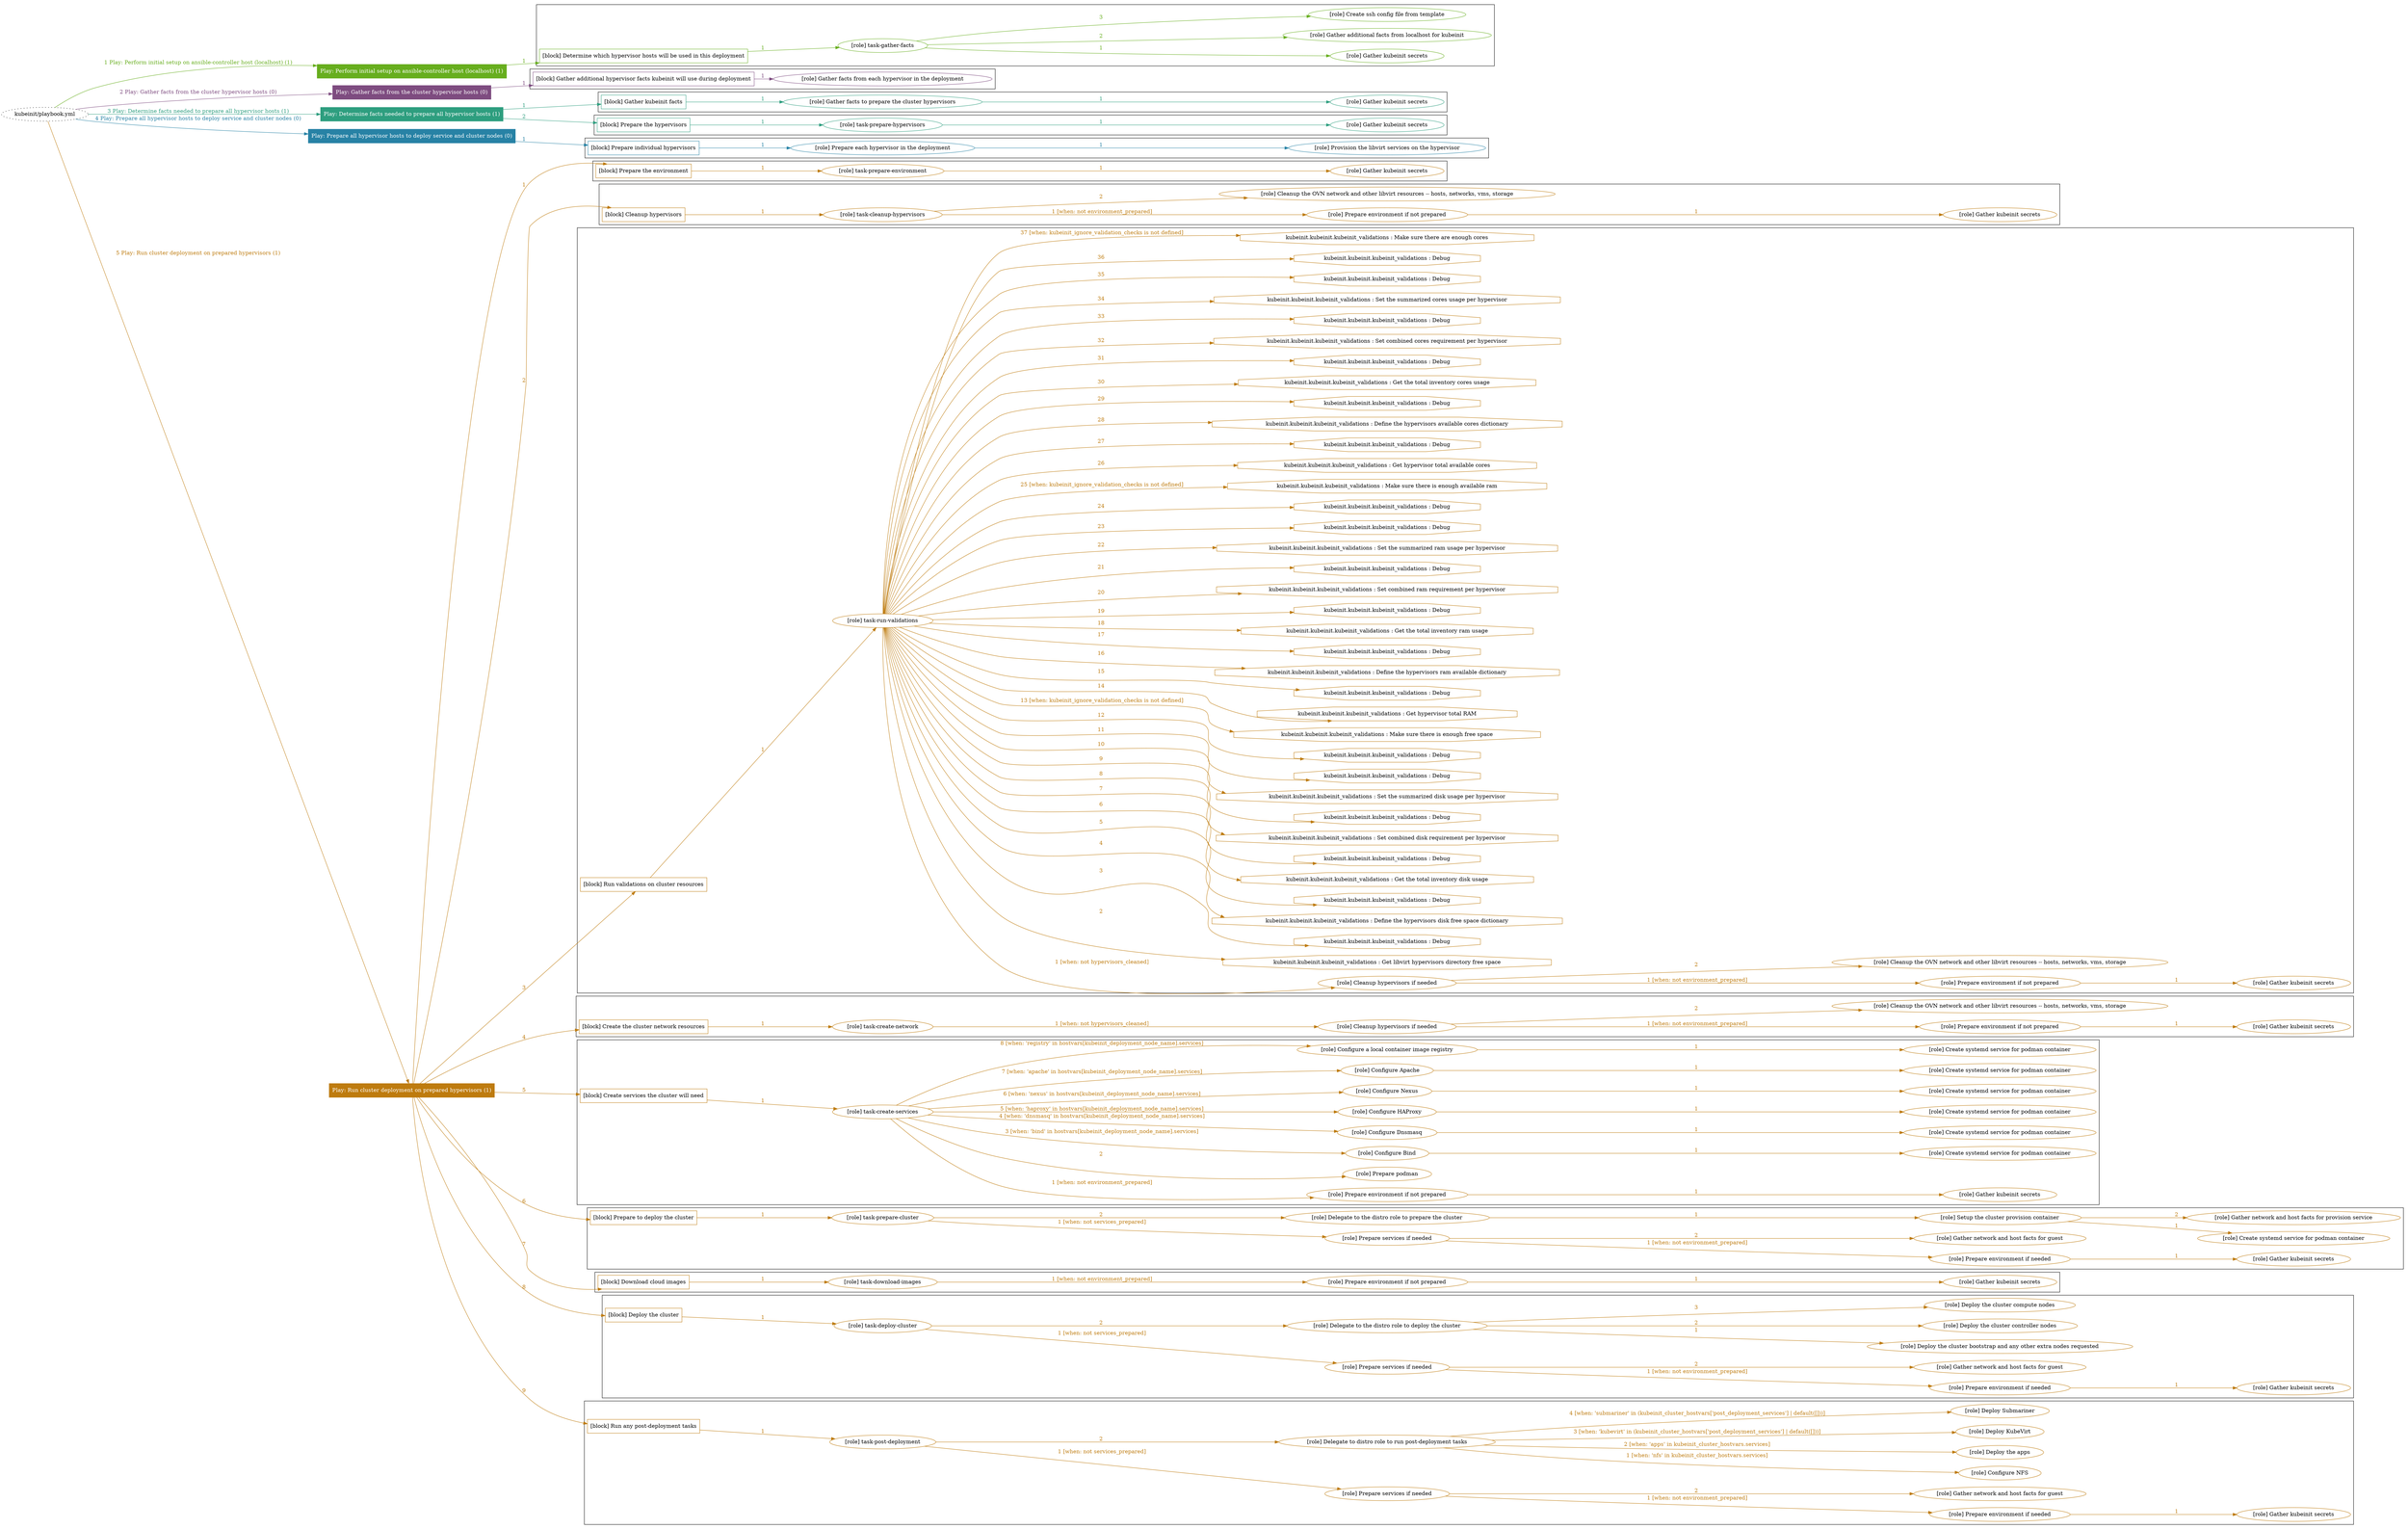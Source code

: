 digraph {
	graph [concentrate=true ordering=in rankdir=LR ratio=fill]
	edge [esep=5 sep=10]
	"kubeinit/playbook.yml" [URL="/home/runner/work/kubeinit/kubeinit/kubeinit/playbook.yml" id=playbook_69c62a04 style=dotted]
	"kubeinit/playbook.yml" -> play_cd486e4d [label="1 Play: Perform initial setup on ansible-controller host (localhost) (1)" color="#67ae1e" fontcolor="#67ae1e" id=edge_play_cd486e4d labeltooltip="1 Play: Perform initial setup on ansible-controller host (localhost) (1)" tooltip="1 Play: Perform initial setup on ansible-controller host (localhost) (1)"]
	subgraph "Play: Perform initial setup on ansible-controller host (localhost) (1)" {
		play_cd486e4d [label="Play: Perform initial setup on ansible-controller host (localhost) (1)" URL="/home/runner/work/kubeinit/kubeinit/kubeinit/playbook.yml" color="#67ae1e" fontcolor="#ffffff" id=play_cd486e4d shape=box style=filled tooltip=localhost]
		play_cd486e4d -> block_1164cadd [label=1 color="#67ae1e" fontcolor="#67ae1e" id=edge_block_1164cadd labeltooltip=1 tooltip=1]
		subgraph cluster_block_1164cadd {
			block_1164cadd [label="[block] Determine which hypervisor hosts will be used in this deployment" URL="/home/runner/work/kubeinit/kubeinit/kubeinit/playbook.yml" color="#67ae1e" id=block_1164cadd labeltooltip="Determine which hypervisor hosts will be used in this deployment" shape=box tooltip="Determine which hypervisor hosts will be used in this deployment"]
			block_1164cadd -> role_e620de19 [label="1 " color="#67ae1e" fontcolor="#67ae1e" id=edge_role_e620de19 labeltooltip="1 " tooltip="1 "]
			subgraph "task-gather-facts" {
				role_e620de19 [label="[role] task-gather-facts" URL="/home/runner/work/kubeinit/kubeinit/kubeinit/playbook.yml" color="#67ae1e" id=role_e620de19 tooltip="task-gather-facts"]
				role_e620de19 -> role_eaa9b9ac [label="1 " color="#67ae1e" fontcolor="#67ae1e" id=edge_role_eaa9b9ac labeltooltip="1 " tooltip="1 "]
				subgraph "Gather kubeinit secrets" {
					role_eaa9b9ac [label="[role] Gather kubeinit secrets" URL="/home/runner/.ansible/collections/ansible_collections/kubeinit/kubeinit/roles/kubeinit_prepare/tasks/build_hypervisors_group.yml" color="#67ae1e" id=role_eaa9b9ac tooltip="Gather kubeinit secrets"]
				}
				role_e620de19 -> role_f0c398f9 [label="2 " color="#67ae1e" fontcolor="#67ae1e" id=edge_role_f0c398f9 labeltooltip="2 " tooltip="2 "]
				subgraph "Gather additional facts from localhost for kubeinit" {
					role_f0c398f9 [label="[role] Gather additional facts from localhost for kubeinit" URL="/home/runner/.ansible/collections/ansible_collections/kubeinit/kubeinit/roles/kubeinit_prepare/tasks/build_hypervisors_group.yml" color="#67ae1e" id=role_f0c398f9 tooltip="Gather additional facts from localhost for kubeinit"]
				}
				role_e620de19 -> role_5706cf76 [label="3 " color="#67ae1e" fontcolor="#67ae1e" id=edge_role_5706cf76 labeltooltip="3 " tooltip="3 "]
				subgraph "Create ssh config file from template" {
					role_5706cf76 [label="[role] Create ssh config file from template" URL="/home/runner/.ansible/collections/ansible_collections/kubeinit/kubeinit/roles/kubeinit_prepare/tasks/build_hypervisors_group.yml" color="#67ae1e" id=role_5706cf76 tooltip="Create ssh config file from template"]
				}
			}
		}
	}
	"kubeinit/playbook.yml" -> play_55cdea12 [label="2 Play: Gather facts from the cluster hypervisor hosts (0)" color="#7e4c80" fontcolor="#7e4c80" id=edge_play_55cdea12 labeltooltip="2 Play: Gather facts from the cluster hypervisor hosts (0)" tooltip="2 Play: Gather facts from the cluster hypervisor hosts (0)"]
	subgraph "Play: Gather facts from the cluster hypervisor hosts (0)" {
		play_55cdea12 [label="Play: Gather facts from the cluster hypervisor hosts (0)" URL="/home/runner/work/kubeinit/kubeinit/kubeinit/playbook.yml" color="#7e4c80" fontcolor="#ffffff" id=play_55cdea12 shape=box style=filled tooltip="Play: Gather facts from the cluster hypervisor hosts (0)"]
		play_55cdea12 -> block_cbfc4578 [label=1 color="#7e4c80" fontcolor="#7e4c80" id=edge_block_cbfc4578 labeltooltip=1 tooltip=1]
		subgraph cluster_block_cbfc4578 {
			block_cbfc4578 [label="[block] Gather additional hypervisor facts kubeinit will use during deployment" URL="/home/runner/work/kubeinit/kubeinit/kubeinit/playbook.yml" color="#7e4c80" id=block_cbfc4578 labeltooltip="Gather additional hypervisor facts kubeinit will use during deployment" shape=box tooltip="Gather additional hypervisor facts kubeinit will use during deployment"]
			block_cbfc4578 -> role_1a484ef0 [label="1 " color="#7e4c80" fontcolor="#7e4c80" id=edge_role_1a484ef0 labeltooltip="1 " tooltip="1 "]
			subgraph "Gather facts from each hypervisor in the deployment" {
				role_1a484ef0 [label="[role] Gather facts from each hypervisor in the deployment" URL="/home/runner/work/kubeinit/kubeinit/kubeinit/playbook.yml" color="#7e4c80" id=role_1a484ef0 tooltip="Gather facts from each hypervisor in the deployment"]
			}
		}
	}
	"kubeinit/playbook.yml" -> play_7c2316b7 [label="3 Play: Determine facts needed to prepare all hypervisor hosts (1)" color="#2e9e7f" fontcolor="#2e9e7f" id=edge_play_7c2316b7 labeltooltip="3 Play: Determine facts needed to prepare all hypervisor hosts (1)" tooltip="3 Play: Determine facts needed to prepare all hypervisor hosts (1)"]
	subgraph "Play: Determine facts needed to prepare all hypervisor hosts (1)" {
		play_7c2316b7 [label="Play: Determine facts needed to prepare all hypervisor hosts (1)" URL="/home/runner/work/kubeinit/kubeinit/kubeinit/playbook.yml" color="#2e9e7f" fontcolor="#ffffff" id=play_7c2316b7 shape=box style=filled tooltip=localhost]
		play_7c2316b7 -> block_0ed2b6db [label=1 color="#2e9e7f" fontcolor="#2e9e7f" id=edge_block_0ed2b6db labeltooltip=1 tooltip=1]
		subgraph cluster_block_0ed2b6db {
			block_0ed2b6db [label="[block] Gather kubeinit facts" URL="/home/runner/work/kubeinit/kubeinit/kubeinit/playbook.yml" color="#2e9e7f" id=block_0ed2b6db labeltooltip="Gather kubeinit facts" shape=box tooltip="Gather kubeinit facts"]
			block_0ed2b6db -> role_654e651c [label="1 " color="#2e9e7f" fontcolor="#2e9e7f" id=edge_role_654e651c labeltooltip="1 " tooltip="1 "]
			subgraph "Gather facts to prepare the cluster hypervisors" {
				role_654e651c [label="[role] Gather facts to prepare the cluster hypervisors" URL="/home/runner/work/kubeinit/kubeinit/kubeinit/playbook.yml" color="#2e9e7f" id=role_654e651c tooltip="Gather facts to prepare the cluster hypervisors"]
				role_654e651c -> role_c04ff72c [label="1 " color="#2e9e7f" fontcolor="#2e9e7f" id=edge_role_c04ff72c labeltooltip="1 " tooltip="1 "]
				subgraph "Gather kubeinit secrets" {
					role_c04ff72c [label="[role] Gather kubeinit secrets" URL="/home/runner/.ansible/collections/ansible_collections/kubeinit/kubeinit/roles/kubeinit_prepare/tasks/gather_kubeinit_facts.yml" color="#2e9e7f" id=role_c04ff72c tooltip="Gather kubeinit secrets"]
				}
			}
		}
		play_7c2316b7 -> block_ae0a1a24 [label=2 color="#2e9e7f" fontcolor="#2e9e7f" id=edge_block_ae0a1a24 labeltooltip=2 tooltip=2]
		subgraph cluster_block_ae0a1a24 {
			block_ae0a1a24 [label="[block] Prepare the hypervisors" URL="/home/runner/work/kubeinit/kubeinit/kubeinit/playbook.yml" color="#2e9e7f" id=block_ae0a1a24 labeltooltip="Prepare the hypervisors" shape=box tooltip="Prepare the hypervisors"]
			block_ae0a1a24 -> role_a54a144c [label="1 " color="#2e9e7f" fontcolor="#2e9e7f" id=edge_role_a54a144c labeltooltip="1 " tooltip="1 "]
			subgraph "task-prepare-hypervisors" {
				role_a54a144c [label="[role] task-prepare-hypervisors" URL="/home/runner/work/kubeinit/kubeinit/kubeinit/playbook.yml" color="#2e9e7f" id=role_a54a144c tooltip="task-prepare-hypervisors"]
				role_a54a144c -> role_c7e1e626 [label="1 " color="#2e9e7f" fontcolor="#2e9e7f" id=edge_role_c7e1e626 labeltooltip="1 " tooltip="1 "]
				subgraph "Gather kubeinit secrets" {
					role_c7e1e626 [label="[role] Gather kubeinit secrets" URL="/home/runner/.ansible/collections/ansible_collections/kubeinit/kubeinit/roles/kubeinit_prepare/tasks/gather_kubeinit_facts.yml" color="#2e9e7f" id=role_c7e1e626 tooltip="Gather kubeinit secrets"]
				}
			}
		}
	}
	"kubeinit/playbook.yml" -> play_889fcc33 [label="4 Play: Prepare all hypervisor hosts to deploy service and cluster nodes (0)" color="#2782a5" fontcolor="#2782a5" id=edge_play_889fcc33 labeltooltip="4 Play: Prepare all hypervisor hosts to deploy service and cluster nodes (0)" tooltip="4 Play: Prepare all hypervisor hosts to deploy service and cluster nodes (0)"]
	subgraph "Play: Prepare all hypervisor hosts to deploy service and cluster nodes (0)" {
		play_889fcc33 [label="Play: Prepare all hypervisor hosts to deploy service and cluster nodes (0)" URL="/home/runner/work/kubeinit/kubeinit/kubeinit/playbook.yml" color="#2782a5" fontcolor="#ffffff" id=play_889fcc33 shape=box style=filled tooltip="Play: Prepare all hypervisor hosts to deploy service and cluster nodes (0)"]
		play_889fcc33 -> block_a5c30631 [label=1 color="#2782a5" fontcolor="#2782a5" id=edge_block_a5c30631 labeltooltip=1 tooltip=1]
		subgraph cluster_block_a5c30631 {
			block_a5c30631 [label="[block] Prepare individual hypervisors" URL="/home/runner/work/kubeinit/kubeinit/kubeinit/playbook.yml" color="#2782a5" id=block_a5c30631 labeltooltip="Prepare individual hypervisors" shape=box tooltip="Prepare individual hypervisors"]
			block_a5c30631 -> role_faff5ca1 [label="1 " color="#2782a5" fontcolor="#2782a5" id=edge_role_faff5ca1 labeltooltip="1 " tooltip="1 "]
			subgraph "Prepare each hypervisor in the deployment" {
				role_faff5ca1 [label="[role] Prepare each hypervisor in the deployment" URL="/home/runner/work/kubeinit/kubeinit/kubeinit/playbook.yml" color="#2782a5" id=role_faff5ca1 tooltip="Prepare each hypervisor in the deployment"]
				role_faff5ca1 -> role_936f1a81 [label="1 " color="#2782a5" fontcolor="#2782a5" id=edge_role_936f1a81 labeltooltip="1 " tooltip="1 "]
				subgraph "Provision the libvirt services on the hypervisor" {
					role_936f1a81 [label="[role] Provision the libvirt services on the hypervisor" URL="/home/runner/.ansible/collections/ansible_collections/kubeinit/kubeinit/roles/kubeinit_prepare/tasks/prepare_hypervisor.yml" color="#2782a5" id=role_936f1a81 tooltip="Provision the libvirt services on the hypervisor"]
				}
			}
		}
	}
	"kubeinit/playbook.yml" -> play_b1f0519f [label="5 Play: Run cluster deployment on prepared hypervisors (1)" color="#be7b0e" fontcolor="#be7b0e" id=edge_play_b1f0519f labeltooltip="5 Play: Run cluster deployment on prepared hypervisors (1)" tooltip="5 Play: Run cluster deployment on prepared hypervisors (1)"]
	subgraph "Play: Run cluster deployment on prepared hypervisors (1)" {
		play_b1f0519f [label="Play: Run cluster deployment on prepared hypervisors (1)" URL="/home/runner/work/kubeinit/kubeinit/kubeinit/playbook.yml" color="#be7b0e" fontcolor="#ffffff" id=play_b1f0519f shape=box style=filled tooltip=localhost]
		play_b1f0519f -> block_19f929e6 [label=1 color="#be7b0e" fontcolor="#be7b0e" id=edge_block_19f929e6 labeltooltip=1 tooltip=1]
		subgraph cluster_block_19f929e6 {
			block_19f929e6 [label="[block] Prepare the environment" URL="/home/runner/work/kubeinit/kubeinit/kubeinit/playbook.yml" color="#be7b0e" id=block_19f929e6 labeltooltip="Prepare the environment" shape=box tooltip="Prepare the environment"]
			block_19f929e6 -> role_ac99db67 [label="1 " color="#be7b0e" fontcolor="#be7b0e" id=edge_role_ac99db67 labeltooltip="1 " tooltip="1 "]
			subgraph "task-prepare-environment" {
				role_ac99db67 [label="[role] task-prepare-environment" URL="/home/runner/work/kubeinit/kubeinit/kubeinit/playbook.yml" color="#be7b0e" id=role_ac99db67 tooltip="task-prepare-environment"]
				role_ac99db67 -> role_efe38c98 [label="1 " color="#be7b0e" fontcolor="#be7b0e" id=edge_role_efe38c98 labeltooltip="1 " tooltip="1 "]
				subgraph "Gather kubeinit secrets" {
					role_efe38c98 [label="[role] Gather kubeinit secrets" URL="/home/runner/.ansible/collections/ansible_collections/kubeinit/kubeinit/roles/kubeinit_prepare/tasks/gather_kubeinit_facts.yml" color="#be7b0e" id=role_efe38c98 tooltip="Gather kubeinit secrets"]
				}
			}
		}
		play_b1f0519f -> block_da01c262 [label=2 color="#be7b0e" fontcolor="#be7b0e" id=edge_block_da01c262 labeltooltip=2 tooltip=2]
		subgraph cluster_block_da01c262 {
			block_da01c262 [label="[block] Cleanup hypervisors" URL="/home/runner/work/kubeinit/kubeinit/kubeinit/playbook.yml" color="#be7b0e" id=block_da01c262 labeltooltip="Cleanup hypervisors" shape=box tooltip="Cleanup hypervisors"]
			block_da01c262 -> role_ae0772c9 [label="1 " color="#be7b0e" fontcolor="#be7b0e" id=edge_role_ae0772c9 labeltooltip="1 " tooltip="1 "]
			subgraph "task-cleanup-hypervisors" {
				role_ae0772c9 [label="[role] task-cleanup-hypervisors" URL="/home/runner/work/kubeinit/kubeinit/kubeinit/playbook.yml" color="#be7b0e" id=role_ae0772c9 tooltip="task-cleanup-hypervisors"]
				role_ae0772c9 -> role_c90a6ef0 [label="1 [when: not environment_prepared]" color="#be7b0e" fontcolor="#be7b0e" id=edge_role_c90a6ef0 labeltooltip="1 [when: not environment_prepared]" tooltip="1 [when: not environment_prepared]"]
				subgraph "Prepare environment if not prepared" {
					role_c90a6ef0 [label="[role] Prepare environment if not prepared" URL="/home/runner/.ansible/collections/ansible_collections/kubeinit/kubeinit/roles/kubeinit_prepare/tasks/cleanup_hypervisors.yml" color="#be7b0e" id=role_c90a6ef0 tooltip="Prepare environment if not prepared"]
					role_c90a6ef0 -> role_c82af118 [label="1 " color="#be7b0e" fontcolor="#be7b0e" id=edge_role_c82af118 labeltooltip="1 " tooltip="1 "]
					subgraph "Gather kubeinit secrets" {
						role_c82af118 [label="[role] Gather kubeinit secrets" URL="/home/runner/.ansible/collections/ansible_collections/kubeinit/kubeinit/roles/kubeinit_prepare/tasks/gather_kubeinit_facts.yml" color="#be7b0e" id=role_c82af118 tooltip="Gather kubeinit secrets"]
					}
				}
				role_ae0772c9 -> role_5d82dd26 [label="2 " color="#be7b0e" fontcolor="#be7b0e" id=edge_role_5d82dd26 labeltooltip="2 " tooltip="2 "]
				subgraph "Cleanup the OVN network and other libvirt resources -- hosts, networks, vms, storage" {
					role_5d82dd26 [label="[role] Cleanup the OVN network and other libvirt resources -- hosts, networks, vms, storage" URL="/home/runner/.ansible/collections/ansible_collections/kubeinit/kubeinit/roles/kubeinit_prepare/tasks/cleanup_hypervisors.yml" color="#be7b0e" id=role_5d82dd26 tooltip="Cleanup the OVN network and other libvirt resources -- hosts, networks, vms, storage"]
				}
			}
		}
		play_b1f0519f -> block_d7feb4d6 [label=3 color="#be7b0e" fontcolor="#be7b0e" id=edge_block_d7feb4d6 labeltooltip=3 tooltip=3]
		subgraph cluster_block_d7feb4d6 {
			block_d7feb4d6 [label="[block] Run validations on cluster resources" URL="/home/runner/work/kubeinit/kubeinit/kubeinit/playbook.yml" color="#be7b0e" id=block_d7feb4d6 labeltooltip="Run validations on cluster resources" shape=box tooltip="Run validations on cluster resources"]
			block_d7feb4d6 -> role_47a30ef4 [label="1 " color="#be7b0e" fontcolor="#be7b0e" id=edge_role_47a30ef4 labeltooltip="1 " tooltip="1 "]
			subgraph "task-run-validations" {
				role_47a30ef4 [label="[role] task-run-validations" URL="/home/runner/work/kubeinit/kubeinit/kubeinit/playbook.yml" color="#be7b0e" id=role_47a30ef4 tooltip="task-run-validations"]
				role_47a30ef4 -> role_c90d6003 [label="1 [when: not hypervisors_cleaned]" color="#be7b0e" fontcolor="#be7b0e" id=edge_role_c90d6003 labeltooltip="1 [when: not hypervisors_cleaned]" tooltip="1 [when: not hypervisors_cleaned]"]
				subgraph "Cleanup hypervisors if needed" {
					role_c90d6003 [label="[role] Cleanup hypervisors if needed" URL="/home/runner/.ansible/collections/ansible_collections/kubeinit/kubeinit/roles/kubeinit_validations/tasks/main.yml" color="#be7b0e" id=role_c90d6003 tooltip="Cleanup hypervisors if needed"]
					role_c90d6003 -> role_87e7b0aa [label="1 [when: not environment_prepared]" color="#be7b0e" fontcolor="#be7b0e" id=edge_role_87e7b0aa labeltooltip="1 [when: not environment_prepared]" tooltip="1 [when: not environment_prepared]"]
					subgraph "Prepare environment if not prepared" {
						role_87e7b0aa [label="[role] Prepare environment if not prepared" URL="/home/runner/.ansible/collections/ansible_collections/kubeinit/kubeinit/roles/kubeinit_prepare/tasks/cleanup_hypervisors.yml" color="#be7b0e" id=role_87e7b0aa tooltip="Prepare environment if not prepared"]
						role_87e7b0aa -> role_961a8611 [label="1 " color="#be7b0e" fontcolor="#be7b0e" id=edge_role_961a8611 labeltooltip="1 " tooltip="1 "]
						subgraph "Gather kubeinit secrets" {
							role_961a8611 [label="[role] Gather kubeinit secrets" URL="/home/runner/.ansible/collections/ansible_collections/kubeinit/kubeinit/roles/kubeinit_prepare/tasks/gather_kubeinit_facts.yml" color="#be7b0e" id=role_961a8611 tooltip="Gather kubeinit secrets"]
						}
					}
					role_c90d6003 -> role_bc2e324f [label="2 " color="#be7b0e" fontcolor="#be7b0e" id=edge_role_bc2e324f labeltooltip="2 " tooltip="2 "]
					subgraph "Cleanup the OVN network and other libvirt resources -- hosts, networks, vms, storage" {
						role_bc2e324f [label="[role] Cleanup the OVN network and other libvirt resources -- hosts, networks, vms, storage" URL="/home/runner/.ansible/collections/ansible_collections/kubeinit/kubeinit/roles/kubeinit_prepare/tasks/cleanup_hypervisors.yml" color="#be7b0e" id=role_bc2e324f tooltip="Cleanup the OVN network and other libvirt resources -- hosts, networks, vms, storage"]
					}
				}
				task_8b645134 [label="kubeinit.kubeinit.kubeinit_validations : Get libvirt hypervisors directory free space" URL="/home/runner/.ansible/collections/ansible_collections/kubeinit/kubeinit/roles/kubeinit_validations/tasks/10_libvirt_free_space.yml" color="#be7b0e" id=task_8b645134 shape=octagon tooltip="kubeinit.kubeinit.kubeinit_validations : Get libvirt hypervisors directory free space"]
				role_47a30ef4 -> task_8b645134 [label="2 " color="#be7b0e" fontcolor="#be7b0e" id=edge_task_8b645134 labeltooltip="2 " tooltip="2 "]
				task_5b7a6394 [label="kubeinit.kubeinit.kubeinit_validations : Debug" URL="/home/runner/.ansible/collections/ansible_collections/kubeinit/kubeinit/roles/kubeinit_validations/tasks/10_libvirt_free_space.yml" color="#be7b0e" id=task_5b7a6394 shape=octagon tooltip="kubeinit.kubeinit.kubeinit_validations : Debug"]
				role_47a30ef4 -> task_5b7a6394 [label="3 " color="#be7b0e" fontcolor="#be7b0e" id=edge_task_5b7a6394 labeltooltip="3 " tooltip="3 "]
				task_3afb5739 [label="kubeinit.kubeinit.kubeinit_validations : Define the hypervisors disk free space dictionary" URL="/home/runner/.ansible/collections/ansible_collections/kubeinit/kubeinit/roles/kubeinit_validations/tasks/10_libvirt_free_space.yml" color="#be7b0e" id=task_3afb5739 shape=octagon tooltip="kubeinit.kubeinit.kubeinit_validations : Define the hypervisors disk free space dictionary"]
				role_47a30ef4 -> task_3afb5739 [label="4 " color="#be7b0e" fontcolor="#be7b0e" id=edge_task_3afb5739 labeltooltip="4 " tooltip="4 "]
				task_1f71e920 [label="kubeinit.kubeinit.kubeinit_validations : Debug" URL="/home/runner/.ansible/collections/ansible_collections/kubeinit/kubeinit/roles/kubeinit_validations/tasks/10_libvirt_free_space.yml" color="#be7b0e" id=task_1f71e920 shape=octagon tooltip="kubeinit.kubeinit.kubeinit_validations : Debug"]
				role_47a30ef4 -> task_1f71e920 [label="5 " color="#be7b0e" fontcolor="#be7b0e" id=edge_task_1f71e920 labeltooltip="5 " tooltip="5 "]
				task_aab7d419 [label="kubeinit.kubeinit.kubeinit_validations : Get the total inventory disk usage" URL="/home/runner/.ansible/collections/ansible_collections/kubeinit/kubeinit/roles/kubeinit_validations/tasks/10_libvirt_free_space.yml" color="#be7b0e" id=task_aab7d419 shape=octagon tooltip="kubeinit.kubeinit.kubeinit_validations : Get the total inventory disk usage"]
				role_47a30ef4 -> task_aab7d419 [label="6 " color="#be7b0e" fontcolor="#be7b0e" id=edge_task_aab7d419 labeltooltip="6 " tooltip="6 "]
				task_ec40793f [label="kubeinit.kubeinit.kubeinit_validations : Debug" URL="/home/runner/.ansible/collections/ansible_collections/kubeinit/kubeinit/roles/kubeinit_validations/tasks/10_libvirt_free_space.yml" color="#be7b0e" id=task_ec40793f shape=octagon tooltip="kubeinit.kubeinit.kubeinit_validations : Debug"]
				role_47a30ef4 -> task_ec40793f [label="7 " color="#be7b0e" fontcolor="#be7b0e" id=edge_task_ec40793f labeltooltip="7 " tooltip="7 "]
				task_63ee64ff [label="kubeinit.kubeinit.kubeinit_validations : Set combined disk requirement per hypervisor" URL="/home/runner/.ansible/collections/ansible_collections/kubeinit/kubeinit/roles/kubeinit_validations/tasks/10_libvirt_free_space.yml" color="#be7b0e" id=task_63ee64ff shape=octagon tooltip="kubeinit.kubeinit.kubeinit_validations : Set combined disk requirement per hypervisor"]
				role_47a30ef4 -> task_63ee64ff [label="8 " color="#be7b0e" fontcolor="#be7b0e" id=edge_task_63ee64ff labeltooltip="8 " tooltip="8 "]
				task_5a063cad [label="kubeinit.kubeinit.kubeinit_validations : Debug" URL="/home/runner/.ansible/collections/ansible_collections/kubeinit/kubeinit/roles/kubeinit_validations/tasks/10_libvirt_free_space.yml" color="#be7b0e" id=task_5a063cad shape=octagon tooltip="kubeinit.kubeinit.kubeinit_validations : Debug"]
				role_47a30ef4 -> task_5a063cad [label="9 " color="#be7b0e" fontcolor="#be7b0e" id=edge_task_5a063cad labeltooltip="9 " tooltip="9 "]
				task_e2da7da6 [label="kubeinit.kubeinit.kubeinit_validations : Set the summarized disk usage per hypervisor" URL="/home/runner/.ansible/collections/ansible_collections/kubeinit/kubeinit/roles/kubeinit_validations/tasks/10_libvirt_free_space.yml" color="#be7b0e" id=task_e2da7da6 shape=octagon tooltip="kubeinit.kubeinit.kubeinit_validations : Set the summarized disk usage per hypervisor"]
				role_47a30ef4 -> task_e2da7da6 [label="10 " color="#be7b0e" fontcolor="#be7b0e" id=edge_task_e2da7da6 labeltooltip="10 " tooltip="10 "]
				task_c30bacf0 [label="kubeinit.kubeinit.kubeinit_validations : Debug" URL="/home/runner/.ansible/collections/ansible_collections/kubeinit/kubeinit/roles/kubeinit_validations/tasks/10_libvirt_free_space.yml" color="#be7b0e" id=task_c30bacf0 shape=octagon tooltip="kubeinit.kubeinit.kubeinit_validations : Debug"]
				role_47a30ef4 -> task_c30bacf0 [label="11 " color="#be7b0e" fontcolor="#be7b0e" id=edge_task_c30bacf0 labeltooltip="11 " tooltip="11 "]
				task_d780ecf6 [label="kubeinit.kubeinit.kubeinit_validations : Debug" URL="/home/runner/.ansible/collections/ansible_collections/kubeinit/kubeinit/roles/kubeinit_validations/tasks/10_libvirt_free_space.yml" color="#be7b0e" id=task_d780ecf6 shape=octagon tooltip="kubeinit.kubeinit.kubeinit_validations : Debug"]
				role_47a30ef4 -> task_d780ecf6 [label="12 " color="#be7b0e" fontcolor="#be7b0e" id=edge_task_d780ecf6 labeltooltip="12 " tooltip="12 "]
				task_ad533d0f [label="kubeinit.kubeinit.kubeinit_validations : Make sure there is enough free space" URL="/home/runner/.ansible/collections/ansible_collections/kubeinit/kubeinit/roles/kubeinit_validations/tasks/10_libvirt_free_space.yml" color="#be7b0e" id=task_ad533d0f shape=octagon tooltip="kubeinit.kubeinit.kubeinit_validations : Make sure there is enough free space"]
				role_47a30ef4 -> task_ad533d0f [label="13 [when: kubeinit_ignore_validation_checks is not defined]" color="#be7b0e" fontcolor="#be7b0e" id=edge_task_ad533d0f labeltooltip="13 [when: kubeinit_ignore_validation_checks is not defined]" tooltip="13 [when: kubeinit_ignore_validation_checks is not defined]"]
				task_f3319a9a [label="kubeinit.kubeinit.kubeinit_validations : Get hypervisor total RAM" URL="/home/runner/.ansible/collections/ansible_collections/kubeinit/kubeinit/roles/kubeinit_validations/tasks/20_libvirt_available_ram.yml" color="#be7b0e" id=task_f3319a9a shape=octagon tooltip="kubeinit.kubeinit.kubeinit_validations : Get hypervisor total RAM"]
				role_47a30ef4 -> task_f3319a9a [label="14 " color="#be7b0e" fontcolor="#be7b0e" id=edge_task_f3319a9a labeltooltip="14 " tooltip="14 "]
				task_837ca540 [label="kubeinit.kubeinit.kubeinit_validations : Debug" URL="/home/runner/.ansible/collections/ansible_collections/kubeinit/kubeinit/roles/kubeinit_validations/tasks/20_libvirt_available_ram.yml" color="#be7b0e" id=task_837ca540 shape=octagon tooltip="kubeinit.kubeinit.kubeinit_validations : Debug"]
				role_47a30ef4 -> task_837ca540 [label="15 " color="#be7b0e" fontcolor="#be7b0e" id=edge_task_837ca540 labeltooltip="15 " tooltip="15 "]
				task_58d81866 [label="kubeinit.kubeinit.kubeinit_validations : Define the hypervisors ram available dictionary" URL="/home/runner/.ansible/collections/ansible_collections/kubeinit/kubeinit/roles/kubeinit_validations/tasks/20_libvirt_available_ram.yml" color="#be7b0e" id=task_58d81866 shape=octagon tooltip="kubeinit.kubeinit.kubeinit_validations : Define the hypervisors ram available dictionary"]
				role_47a30ef4 -> task_58d81866 [label="16 " color="#be7b0e" fontcolor="#be7b0e" id=edge_task_58d81866 labeltooltip="16 " tooltip="16 "]
				task_b4caa7b8 [label="kubeinit.kubeinit.kubeinit_validations : Debug" URL="/home/runner/.ansible/collections/ansible_collections/kubeinit/kubeinit/roles/kubeinit_validations/tasks/20_libvirt_available_ram.yml" color="#be7b0e" id=task_b4caa7b8 shape=octagon tooltip="kubeinit.kubeinit.kubeinit_validations : Debug"]
				role_47a30ef4 -> task_b4caa7b8 [label="17 " color="#be7b0e" fontcolor="#be7b0e" id=edge_task_b4caa7b8 labeltooltip="17 " tooltip="17 "]
				task_d9ba2167 [label="kubeinit.kubeinit.kubeinit_validations : Get the total inventory ram usage" URL="/home/runner/.ansible/collections/ansible_collections/kubeinit/kubeinit/roles/kubeinit_validations/tasks/20_libvirt_available_ram.yml" color="#be7b0e" id=task_d9ba2167 shape=octagon tooltip="kubeinit.kubeinit.kubeinit_validations : Get the total inventory ram usage"]
				role_47a30ef4 -> task_d9ba2167 [label="18 " color="#be7b0e" fontcolor="#be7b0e" id=edge_task_d9ba2167 labeltooltip="18 " tooltip="18 "]
				task_d8aa536b [label="kubeinit.kubeinit.kubeinit_validations : Debug" URL="/home/runner/.ansible/collections/ansible_collections/kubeinit/kubeinit/roles/kubeinit_validations/tasks/20_libvirt_available_ram.yml" color="#be7b0e" id=task_d8aa536b shape=octagon tooltip="kubeinit.kubeinit.kubeinit_validations : Debug"]
				role_47a30ef4 -> task_d8aa536b [label="19 " color="#be7b0e" fontcolor="#be7b0e" id=edge_task_d8aa536b labeltooltip="19 " tooltip="19 "]
				task_e0365dfd [label="kubeinit.kubeinit.kubeinit_validations : Set combined ram requirement per hypervisor" URL="/home/runner/.ansible/collections/ansible_collections/kubeinit/kubeinit/roles/kubeinit_validations/tasks/20_libvirt_available_ram.yml" color="#be7b0e" id=task_e0365dfd shape=octagon tooltip="kubeinit.kubeinit.kubeinit_validations : Set combined ram requirement per hypervisor"]
				role_47a30ef4 -> task_e0365dfd [label="20 " color="#be7b0e" fontcolor="#be7b0e" id=edge_task_e0365dfd labeltooltip="20 " tooltip="20 "]
				task_dac24c38 [label="kubeinit.kubeinit.kubeinit_validations : Debug" URL="/home/runner/.ansible/collections/ansible_collections/kubeinit/kubeinit/roles/kubeinit_validations/tasks/20_libvirt_available_ram.yml" color="#be7b0e" id=task_dac24c38 shape=octagon tooltip="kubeinit.kubeinit.kubeinit_validations : Debug"]
				role_47a30ef4 -> task_dac24c38 [label="21 " color="#be7b0e" fontcolor="#be7b0e" id=edge_task_dac24c38 labeltooltip="21 " tooltip="21 "]
				task_128187ca [label="kubeinit.kubeinit.kubeinit_validations : Set the summarized ram usage per hypervisor" URL="/home/runner/.ansible/collections/ansible_collections/kubeinit/kubeinit/roles/kubeinit_validations/tasks/20_libvirt_available_ram.yml" color="#be7b0e" id=task_128187ca shape=octagon tooltip="kubeinit.kubeinit.kubeinit_validations : Set the summarized ram usage per hypervisor"]
				role_47a30ef4 -> task_128187ca [label="22 " color="#be7b0e" fontcolor="#be7b0e" id=edge_task_128187ca labeltooltip="22 " tooltip="22 "]
				task_849002ee [label="kubeinit.kubeinit.kubeinit_validations : Debug" URL="/home/runner/.ansible/collections/ansible_collections/kubeinit/kubeinit/roles/kubeinit_validations/tasks/20_libvirt_available_ram.yml" color="#be7b0e" id=task_849002ee shape=octagon tooltip="kubeinit.kubeinit.kubeinit_validations : Debug"]
				role_47a30ef4 -> task_849002ee [label="23 " color="#be7b0e" fontcolor="#be7b0e" id=edge_task_849002ee labeltooltip="23 " tooltip="23 "]
				task_3071f358 [label="kubeinit.kubeinit.kubeinit_validations : Debug" URL="/home/runner/.ansible/collections/ansible_collections/kubeinit/kubeinit/roles/kubeinit_validations/tasks/20_libvirt_available_ram.yml" color="#be7b0e" id=task_3071f358 shape=octagon tooltip="kubeinit.kubeinit.kubeinit_validations : Debug"]
				role_47a30ef4 -> task_3071f358 [label="24 " color="#be7b0e" fontcolor="#be7b0e" id=edge_task_3071f358 labeltooltip="24 " tooltip="24 "]
				task_027f2a8c [label="kubeinit.kubeinit.kubeinit_validations : Make sure there is enough available ram" URL="/home/runner/.ansible/collections/ansible_collections/kubeinit/kubeinit/roles/kubeinit_validations/tasks/20_libvirt_available_ram.yml" color="#be7b0e" id=task_027f2a8c shape=octagon tooltip="kubeinit.kubeinit.kubeinit_validations : Make sure there is enough available ram"]
				role_47a30ef4 -> task_027f2a8c [label="25 [when: kubeinit_ignore_validation_checks is not defined]" color="#be7b0e" fontcolor="#be7b0e" id=edge_task_027f2a8c labeltooltip="25 [when: kubeinit_ignore_validation_checks is not defined]" tooltip="25 [when: kubeinit_ignore_validation_checks is not defined]"]
				task_f45d16ce [label="kubeinit.kubeinit.kubeinit_validations : Get hypervisor total available cores" URL="/home/runner/.ansible/collections/ansible_collections/kubeinit/kubeinit/roles/kubeinit_validations/tasks/30_libvirt_check_cpu_cores.yml" color="#be7b0e" id=task_f45d16ce shape=octagon tooltip="kubeinit.kubeinit.kubeinit_validations : Get hypervisor total available cores"]
				role_47a30ef4 -> task_f45d16ce [label="26 " color="#be7b0e" fontcolor="#be7b0e" id=edge_task_f45d16ce labeltooltip="26 " tooltip="26 "]
				task_449640b1 [label="kubeinit.kubeinit.kubeinit_validations : Debug" URL="/home/runner/.ansible/collections/ansible_collections/kubeinit/kubeinit/roles/kubeinit_validations/tasks/30_libvirt_check_cpu_cores.yml" color="#be7b0e" id=task_449640b1 shape=octagon tooltip="kubeinit.kubeinit.kubeinit_validations : Debug"]
				role_47a30ef4 -> task_449640b1 [label="27 " color="#be7b0e" fontcolor="#be7b0e" id=edge_task_449640b1 labeltooltip="27 " tooltip="27 "]
				task_0a0c6f11 [label="kubeinit.kubeinit.kubeinit_validations : Define the hypervisors available cores dictionary" URL="/home/runner/.ansible/collections/ansible_collections/kubeinit/kubeinit/roles/kubeinit_validations/tasks/30_libvirt_check_cpu_cores.yml" color="#be7b0e" id=task_0a0c6f11 shape=octagon tooltip="kubeinit.kubeinit.kubeinit_validations : Define the hypervisors available cores dictionary"]
				role_47a30ef4 -> task_0a0c6f11 [label="28 " color="#be7b0e" fontcolor="#be7b0e" id=edge_task_0a0c6f11 labeltooltip="28 " tooltip="28 "]
				task_d83091e3 [label="kubeinit.kubeinit.kubeinit_validations : Debug" URL="/home/runner/.ansible/collections/ansible_collections/kubeinit/kubeinit/roles/kubeinit_validations/tasks/30_libvirt_check_cpu_cores.yml" color="#be7b0e" id=task_d83091e3 shape=octagon tooltip="kubeinit.kubeinit.kubeinit_validations : Debug"]
				role_47a30ef4 -> task_d83091e3 [label="29 " color="#be7b0e" fontcolor="#be7b0e" id=edge_task_d83091e3 labeltooltip="29 " tooltip="29 "]
				task_0ce50b38 [label="kubeinit.kubeinit.kubeinit_validations : Get the total inventory cores usage" URL="/home/runner/.ansible/collections/ansible_collections/kubeinit/kubeinit/roles/kubeinit_validations/tasks/30_libvirt_check_cpu_cores.yml" color="#be7b0e" id=task_0ce50b38 shape=octagon tooltip="kubeinit.kubeinit.kubeinit_validations : Get the total inventory cores usage"]
				role_47a30ef4 -> task_0ce50b38 [label="30 " color="#be7b0e" fontcolor="#be7b0e" id=edge_task_0ce50b38 labeltooltip="30 " tooltip="30 "]
				task_73ad0cc8 [label="kubeinit.kubeinit.kubeinit_validations : Debug" URL="/home/runner/.ansible/collections/ansible_collections/kubeinit/kubeinit/roles/kubeinit_validations/tasks/30_libvirt_check_cpu_cores.yml" color="#be7b0e" id=task_73ad0cc8 shape=octagon tooltip="kubeinit.kubeinit.kubeinit_validations : Debug"]
				role_47a30ef4 -> task_73ad0cc8 [label="31 " color="#be7b0e" fontcolor="#be7b0e" id=edge_task_73ad0cc8 labeltooltip="31 " tooltip="31 "]
				task_42afc508 [label="kubeinit.kubeinit.kubeinit_validations : Set combined cores requirement per hypervisor" URL="/home/runner/.ansible/collections/ansible_collections/kubeinit/kubeinit/roles/kubeinit_validations/tasks/30_libvirt_check_cpu_cores.yml" color="#be7b0e" id=task_42afc508 shape=octagon tooltip="kubeinit.kubeinit.kubeinit_validations : Set combined cores requirement per hypervisor"]
				role_47a30ef4 -> task_42afc508 [label="32 " color="#be7b0e" fontcolor="#be7b0e" id=edge_task_42afc508 labeltooltip="32 " tooltip="32 "]
				task_9ab8b984 [label="kubeinit.kubeinit.kubeinit_validations : Debug" URL="/home/runner/.ansible/collections/ansible_collections/kubeinit/kubeinit/roles/kubeinit_validations/tasks/30_libvirt_check_cpu_cores.yml" color="#be7b0e" id=task_9ab8b984 shape=octagon tooltip="kubeinit.kubeinit.kubeinit_validations : Debug"]
				role_47a30ef4 -> task_9ab8b984 [label="33 " color="#be7b0e" fontcolor="#be7b0e" id=edge_task_9ab8b984 labeltooltip="33 " tooltip="33 "]
				task_61738ed9 [label="kubeinit.kubeinit.kubeinit_validations : Set the summarized cores usage per hypervisor" URL="/home/runner/.ansible/collections/ansible_collections/kubeinit/kubeinit/roles/kubeinit_validations/tasks/30_libvirt_check_cpu_cores.yml" color="#be7b0e" id=task_61738ed9 shape=octagon tooltip="kubeinit.kubeinit.kubeinit_validations : Set the summarized cores usage per hypervisor"]
				role_47a30ef4 -> task_61738ed9 [label="34 " color="#be7b0e" fontcolor="#be7b0e" id=edge_task_61738ed9 labeltooltip="34 " tooltip="34 "]
				task_aa36bdfb [label="kubeinit.kubeinit.kubeinit_validations : Debug" URL="/home/runner/.ansible/collections/ansible_collections/kubeinit/kubeinit/roles/kubeinit_validations/tasks/30_libvirt_check_cpu_cores.yml" color="#be7b0e" id=task_aa36bdfb shape=octagon tooltip="kubeinit.kubeinit.kubeinit_validations : Debug"]
				role_47a30ef4 -> task_aa36bdfb [label="35 " color="#be7b0e" fontcolor="#be7b0e" id=edge_task_aa36bdfb labeltooltip="35 " tooltip="35 "]
				task_46707956 [label="kubeinit.kubeinit.kubeinit_validations : Debug" URL="/home/runner/.ansible/collections/ansible_collections/kubeinit/kubeinit/roles/kubeinit_validations/tasks/30_libvirt_check_cpu_cores.yml" color="#be7b0e" id=task_46707956 shape=octagon tooltip="kubeinit.kubeinit.kubeinit_validations : Debug"]
				role_47a30ef4 -> task_46707956 [label="36 " color="#be7b0e" fontcolor="#be7b0e" id=edge_task_46707956 labeltooltip="36 " tooltip="36 "]
				task_acfd44b6 [label="kubeinit.kubeinit.kubeinit_validations : Make sure there are enough cores" URL="/home/runner/.ansible/collections/ansible_collections/kubeinit/kubeinit/roles/kubeinit_validations/tasks/30_libvirt_check_cpu_cores.yml" color="#be7b0e" id=task_acfd44b6 shape=octagon tooltip="kubeinit.kubeinit.kubeinit_validations : Make sure there are enough cores"]
				role_47a30ef4 -> task_acfd44b6 [label="37 [when: kubeinit_ignore_validation_checks is not defined]" color="#be7b0e" fontcolor="#be7b0e" id=edge_task_acfd44b6 labeltooltip="37 [when: kubeinit_ignore_validation_checks is not defined]" tooltip="37 [when: kubeinit_ignore_validation_checks is not defined]"]
			}
		}
		play_b1f0519f -> block_0e0de7f5 [label=4 color="#be7b0e" fontcolor="#be7b0e" id=edge_block_0e0de7f5 labeltooltip=4 tooltip=4]
		subgraph cluster_block_0e0de7f5 {
			block_0e0de7f5 [label="[block] Create the cluster network resources" URL="/home/runner/work/kubeinit/kubeinit/kubeinit/playbook.yml" color="#be7b0e" id=block_0e0de7f5 labeltooltip="Create the cluster network resources" shape=box tooltip="Create the cluster network resources"]
			block_0e0de7f5 -> role_621ca8ac [label="1 " color="#be7b0e" fontcolor="#be7b0e" id=edge_role_621ca8ac labeltooltip="1 " tooltip="1 "]
			subgraph "task-create-network" {
				role_621ca8ac [label="[role] task-create-network" URL="/home/runner/work/kubeinit/kubeinit/kubeinit/playbook.yml" color="#be7b0e" id=role_621ca8ac tooltip="task-create-network"]
				role_621ca8ac -> role_05130755 [label="1 [when: not hypervisors_cleaned]" color="#be7b0e" fontcolor="#be7b0e" id=edge_role_05130755 labeltooltip="1 [when: not hypervisors_cleaned]" tooltip="1 [when: not hypervisors_cleaned]"]
				subgraph "Cleanup hypervisors if needed" {
					role_05130755 [label="[role] Cleanup hypervisors if needed" URL="/home/runner/.ansible/collections/ansible_collections/kubeinit/kubeinit/roles/kubeinit_libvirt/tasks/create_network.yml" color="#be7b0e" id=role_05130755 tooltip="Cleanup hypervisors if needed"]
					role_05130755 -> role_5b445743 [label="1 [when: not environment_prepared]" color="#be7b0e" fontcolor="#be7b0e" id=edge_role_5b445743 labeltooltip="1 [when: not environment_prepared]" tooltip="1 [when: not environment_prepared]"]
					subgraph "Prepare environment if not prepared" {
						role_5b445743 [label="[role] Prepare environment if not prepared" URL="/home/runner/.ansible/collections/ansible_collections/kubeinit/kubeinit/roles/kubeinit_prepare/tasks/cleanup_hypervisors.yml" color="#be7b0e" id=role_5b445743 tooltip="Prepare environment if not prepared"]
						role_5b445743 -> role_48ac4133 [label="1 " color="#be7b0e" fontcolor="#be7b0e" id=edge_role_48ac4133 labeltooltip="1 " tooltip="1 "]
						subgraph "Gather kubeinit secrets" {
							role_48ac4133 [label="[role] Gather kubeinit secrets" URL="/home/runner/.ansible/collections/ansible_collections/kubeinit/kubeinit/roles/kubeinit_prepare/tasks/gather_kubeinit_facts.yml" color="#be7b0e" id=role_48ac4133 tooltip="Gather kubeinit secrets"]
						}
					}
					role_05130755 -> role_b909c532 [label="2 " color="#be7b0e" fontcolor="#be7b0e" id=edge_role_b909c532 labeltooltip="2 " tooltip="2 "]
					subgraph "Cleanup the OVN network and other libvirt resources -- hosts, networks, vms, storage" {
						role_b909c532 [label="[role] Cleanup the OVN network and other libvirt resources -- hosts, networks, vms, storage" URL="/home/runner/.ansible/collections/ansible_collections/kubeinit/kubeinit/roles/kubeinit_prepare/tasks/cleanup_hypervisors.yml" color="#be7b0e" id=role_b909c532 tooltip="Cleanup the OVN network and other libvirt resources -- hosts, networks, vms, storage"]
					}
				}
			}
		}
		play_b1f0519f -> block_09153544 [label=5 color="#be7b0e" fontcolor="#be7b0e" id=edge_block_09153544 labeltooltip=5 tooltip=5]
		subgraph cluster_block_09153544 {
			block_09153544 [label="[block] Create services the cluster will need" URL="/home/runner/work/kubeinit/kubeinit/kubeinit/playbook.yml" color="#be7b0e" id=block_09153544 labeltooltip="Create services the cluster will need" shape=box tooltip="Create services the cluster will need"]
			block_09153544 -> role_f144e06d [label="1 " color="#be7b0e" fontcolor="#be7b0e" id=edge_role_f144e06d labeltooltip="1 " tooltip="1 "]
			subgraph "task-create-services" {
				role_f144e06d [label="[role] task-create-services" URL="/home/runner/work/kubeinit/kubeinit/kubeinit/playbook.yml" color="#be7b0e" id=role_f144e06d tooltip="task-create-services"]
				role_f144e06d -> role_a8d413f4 [label="1 [when: not environment_prepared]" color="#be7b0e" fontcolor="#be7b0e" id=edge_role_a8d413f4 labeltooltip="1 [when: not environment_prepared]" tooltip="1 [when: not environment_prepared]"]
				subgraph "Prepare environment if not prepared" {
					role_a8d413f4 [label="[role] Prepare environment if not prepared" URL="/home/runner/.ansible/collections/ansible_collections/kubeinit/kubeinit/roles/kubeinit_services/tasks/main.yml" color="#be7b0e" id=role_a8d413f4 tooltip="Prepare environment if not prepared"]
					role_a8d413f4 -> role_67d4f9eb [label="1 " color="#be7b0e" fontcolor="#be7b0e" id=edge_role_67d4f9eb labeltooltip="1 " tooltip="1 "]
					subgraph "Gather kubeinit secrets" {
						role_67d4f9eb [label="[role] Gather kubeinit secrets" URL="/home/runner/.ansible/collections/ansible_collections/kubeinit/kubeinit/roles/kubeinit_prepare/tasks/gather_kubeinit_facts.yml" color="#be7b0e" id=role_67d4f9eb tooltip="Gather kubeinit secrets"]
					}
				}
				role_f144e06d -> role_8a0be59d [label="2 " color="#be7b0e" fontcolor="#be7b0e" id=edge_role_8a0be59d labeltooltip="2 " tooltip="2 "]
				subgraph "Prepare podman" {
					role_8a0be59d [label="[role] Prepare podman" URL="/home/runner/.ansible/collections/ansible_collections/kubeinit/kubeinit/roles/kubeinit_services/tasks/00_create_service_pod.yml" color="#be7b0e" id=role_8a0be59d tooltip="Prepare podman"]
				}
				role_f144e06d -> role_e3171cf3 [label="3 [when: 'bind' in hostvars[kubeinit_deployment_node_name].services]" color="#be7b0e" fontcolor="#be7b0e" id=edge_role_e3171cf3 labeltooltip="3 [when: 'bind' in hostvars[kubeinit_deployment_node_name].services]" tooltip="3 [when: 'bind' in hostvars[kubeinit_deployment_node_name].services]"]
				subgraph "Configure Bind" {
					role_e3171cf3 [label="[role] Configure Bind" URL="/home/runner/.ansible/collections/ansible_collections/kubeinit/kubeinit/roles/kubeinit_services/tasks/start_services_containers.yml" color="#be7b0e" id=role_e3171cf3 tooltip="Configure Bind"]
					role_e3171cf3 -> role_b8291076 [label="1 " color="#be7b0e" fontcolor="#be7b0e" id=edge_role_b8291076 labeltooltip="1 " tooltip="1 "]
					subgraph "Create systemd service for podman container" {
						role_b8291076 [label="[role] Create systemd service for podman container" URL="/home/runner/.ansible/collections/ansible_collections/kubeinit/kubeinit/roles/kubeinit_bind/tasks/main.yml" color="#be7b0e" id=role_b8291076 tooltip="Create systemd service for podman container"]
					}
				}
				role_f144e06d -> role_0b6a76e5 [label="4 [when: 'dnsmasq' in hostvars[kubeinit_deployment_node_name].services]" color="#be7b0e" fontcolor="#be7b0e" id=edge_role_0b6a76e5 labeltooltip="4 [when: 'dnsmasq' in hostvars[kubeinit_deployment_node_name].services]" tooltip="4 [when: 'dnsmasq' in hostvars[kubeinit_deployment_node_name].services]"]
				subgraph "Configure Dnsmasq" {
					role_0b6a76e5 [label="[role] Configure Dnsmasq" URL="/home/runner/.ansible/collections/ansible_collections/kubeinit/kubeinit/roles/kubeinit_services/tasks/start_services_containers.yml" color="#be7b0e" id=role_0b6a76e5 tooltip="Configure Dnsmasq"]
					role_0b6a76e5 -> role_d1ec85ad [label="1 " color="#be7b0e" fontcolor="#be7b0e" id=edge_role_d1ec85ad labeltooltip="1 " tooltip="1 "]
					subgraph "Create systemd service for podman container" {
						role_d1ec85ad [label="[role] Create systemd service for podman container" URL="/home/runner/.ansible/collections/ansible_collections/kubeinit/kubeinit/roles/kubeinit_dnsmasq/tasks/main.yml" color="#be7b0e" id=role_d1ec85ad tooltip="Create systemd service for podman container"]
					}
				}
				role_f144e06d -> role_07348afe [label="5 [when: 'haproxy' in hostvars[kubeinit_deployment_node_name].services]" color="#be7b0e" fontcolor="#be7b0e" id=edge_role_07348afe labeltooltip="5 [when: 'haproxy' in hostvars[kubeinit_deployment_node_name].services]" tooltip="5 [when: 'haproxy' in hostvars[kubeinit_deployment_node_name].services]"]
				subgraph "Configure HAProxy" {
					role_07348afe [label="[role] Configure HAProxy" URL="/home/runner/.ansible/collections/ansible_collections/kubeinit/kubeinit/roles/kubeinit_services/tasks/start_services_containers.yml" color="#be7b0e" id=role_07348afe tooltip="Configure HAProxy"]
					role_07348afe -> role_0a754e00 [label="1 " color="#be7b0e" fontcolor="#be7b0e" id=edge_role_0a754e00 labeltooltip="1 " tooltip="1 "]
					subgraph "Create systemd service for podman container" {
						role_0a754e00 [label="[role] Create systemd service for podman container" URL="/home/runner/.ansible/collections/ansible_collections/kubeinit/kubeinit/roles/kubeinit_haproxy/tasks/main.yml" color="#be7b0e" id=role_0a754e00 tooltip="Create systemd service for podman container"]
					}
				}
				role_f144e06d -> role_2b047573 [label="6 [when: 'nexus' in hostvars[kubeinit_deployment_node_name].services]" color="#be7b0e" fontcolor="#be7b0e" id=edge_role_2b047573 labeltooltip="6 [when: 'nexus' in hostvars[kubeinit_deployment_node_name].services]" tooltip="6 [when: 'nexus' in hostvars[kubeinit_deployment_node_name].services]"]
				subgraph "Configure Nexus" {
					role_2b047573 [label="[role] Configure Nexus" URL="/home/runner/.ansible/collections/ansible_collections/kubeinit/kubeinit/roles/kubeinit_services/tasks/start_services_containers.yml" color="#be7b0e" id=role_2b047573 tooltip="Configure Nexus"]
					role_2b047573 -> role_dcc844ef [label="1 " color="#be7b0e" fontcolor="#be7b0e" id=edge_role_dcc844ef labeltooltip="1 " tooltip="1 "]
					subgraph "Create systemd service for podman container" {
						role_dcc844ef [label="[role] Create systemd service for podman container" URL="/home/runner/.ansible/collections/ansible_collections/kubeinit/kubeinit/roles/kubeinit_nexus/tasks/main.yml" color="#be7b0e" id=role_dcc844ef tooltip="Create systemd service for podman container"]
					}
				}
				role_f144e06d -> role_7157240b [label="7 [when: 'apache' in hostvars[kubeinit_deployment_node_name].services]" color="#be7b0e" fontcolor="#be7b0e" id=edge_role_7157240b labeltooltip="7 [when: 'apache' in hostvars[kubeinit_deployment_node_name].services]" tooltip="7 [when: 'apache' in hostvars[kubeinit_deployment_node_name].services]"]
				subgraph "Configure Apache" {
					role_7157240b [label="[role] Configure Apache" URL="/home/runner/.ansible/collections/ansible_collections/kubeinit/kubeinit/roles/kubeinit_services/tasks/start_services_containers.yml" color="#be7b0e" id=role_7157240b tooltip="Configure Apache"]
					role_7157240b -> role_fc3ee76a [label="1 " color="#be7b0e" fontcolor="#be7b0e" id=edge_role_fc3ee76a labeltooltip="1 " tooltip="1 "]
					subgraph "Create systemd service for podman container" {
						role_fc3ee76a [label="[role] Create systemd service for podman container" URL="/home/runner/.ansible/collections/ansible_collections/kubeinit/kubeinit/roles/kubeinit_apache/tasks/main.yml" color="#be7b0e" id=role_fc3ee76a tooltip="Create systemd service for podman container"]
					}
				}
				role_f144e06d -> role_885aef26 [label="8 [when: 'registry' in hostvars[kubeinit_deployment_node_name].services]" color="#be7b0e" fontcolor="#be7b0e" id=edge_role_885aef26 labeltooltip="8 [when: 'registry' in hostvars[kubeinit_deployment_node_name].services]" tooltip="8 [when: 'registry' in hostvars[kubeinit_deployment_node_name].services]"]
				subgraph "Configure a local container image registry" {
					role_885aef26 [label="[role] Configure a local container image registry" URL="/home/runner/.ansible/collections/ansible_collections/kubeinit/kubeinit/roles/kubeinit_services/tasks/start_services_containers.yml" color="#be7b0e" id=role_885aef26 tooltip="Configure a local container image registry"]
					role_885aef26 -> role_b51120a8 [label="1 " color="#be7b0e" fontcolor="#be7b0e" id=edge_role_b51120a8 labeltooltip="1 " tooltip="1 "]
					subgraph "Create systemd service for podman container" {
						role_b51120a8 [label="[role] Create systemd service for podman container" URL="/home/runner/.ansible/collections/ansible_collections/kubeinit/kubeinit/roles/kubeinit_registry/tasks/main.yml" color="#be7b0e" id=role_b51120a8 tooltip="Create systemd service for podman container"]
					}
				}
			}
		}
		play_b1f0519f -> block_d8c5b3f9 [label=6 color="#be7b0e" fontcolor="#be7b0e" id=edge_block_d8c5b3f9 labeltooltip=6 tooltip=6]
		subgraph cluster_block_d8c5b3f9 {
			block_d8c5b3f9 [label="[block] Prepare to deploy the cluster" URL="/home/runner/work/kubeinit/kubeinit/kubeinit/playbook.yml" color="#be7b0e" id=block_d8c5b3f9 labeltooltip="Prepare to deploy the cluster" shape=box tooltip="Prepare to deploy the cluster"]
			block_d8c5b3f9 -> role_47ae9302 [label="1 " color="#be7b0e" fontcolor="#be7b0e" id=edge_role_47ae9302 labeltooltip="1 " tooltip="1 "]
			subgraph "task-prepare-cluster" {
				role_47ae9302 [label="[role] task-prepare-cluster" URL="/home/runner/work/kubeinit/kubeinit/kubeinit/playbook.yml" color="#be7b0e" id=role_47ae9302 tooltip="task-prepare-cluster"]
				role_47ae9302 -> role_c1975223 [label="1 [when: not services_prepared]" color="#be7b0e" fontcolor="#be7b0e" id=edge_role_c1975223 labeltooltip="1 [when: not services_prepared]" tooltip="1 [when: not services_prepared]"]
				subgraph "Prepare services if needed" {
					role_c1975223 [label="[role] Prepare services if needed" URL="/home/runner/.ansible/collections/ansible_collections/kubeinit/kubeinit/roles/kubeinit_prepare/tasks/prepare_cluster.yml" color="#be7b0e" id=role_c1975223 tooltip="Prepare services if needed"]
					role_c1975223 -> role_10170d91 [label="1 [when: not environment_prepared]" color="#be7b0e" fontcolor="#be7b0e" id=edge_role_10170d91 labeltooltip="1 [when: not environment_prepared]" tooltip="1 [when: not environment_prepared]"]
					subgraph "Prepare environment if needed" {
						role_10170d91 [label="[role] Prepare environment if needed" URL="/home/runner/.ansible/collections/ansible_collections/kubeinit/kubeinit/roles/kubeinit_services/tasks/prepare_services.yml" color="#be7b0e" id=role_10170d91 tooltip="Prepare environment if needed"]
						role_10170d91 -> role_3839f145 [label="1 " color="#be7b0e" fontcolor="#be7b0e" id=edge_role_3839f145 labeltooltip="1 " tooltip="1 "]
						subgraph "Gather kubeinit secrets" {
							role_3839f145 [label="[role] Gather kubeinit secrets" URL="/home/runner/.ansible/collections/ansible_collections/kubeinit/kubeinit/roles/kubeinit_prepare/tasks/gather_kubeinit_facts.yml" color="#be7b0e" id=role_3839f145 tooltip="Gather kubeinit secrets"]
						}
					}
					role_c1975223 -> role_9093218f [label="2 " color="#be7b0e" fontcolor="#be7b0e" id=edge_role_9093218f labeltooltip="2 " tooltip="2 "]
					subgraph "Gather network and host facts for guest" {
						role_9093218f [label="[role] Gather network and host facts for guest" URL="/home/runner/.ansible/collections/ansible_collections/kubeinit/kubeinit/roles/kubeinit_services/tasks/prepare_services.yml" color="#be7b0e" id=role_9093218f tooltip="Gather network and host facts for guest"]
					}
				}
				role_47ae9302 -> role_dbdf0ed2 [label="2 " color="#be7b0e" fontcolor="#be7b0e" id=edge_role_dbdf0ed2 labeltooltip="2 " tooltip="2 "]
				subgraph "Delegate to the distro role to prepare the cluster" {
					role_dbdf0ed2 [label="[role] Delegate to the distro role to prepare the cluster" URL="/home/runner/.ansible/collections/ansible_collections/kubeinit/kubeinit/roles/kubeinit_prepare/tasks/prepare_cluster.yml" color="#be7b0e" id=role_dbdf0ed2 tooltip="Delegate to the distro role to prepare the cluster"]
					role_dbdf0ed2 -> role_d04d5619 [label="1 " color="#be7b0e" fontcolor="#be7b0e" id=edge_role_d04d5619 labeltooltip="1 " tooltip="1 "]
					subgraph "Setup the cluster provision container" {
						role_d04d5619 [label="[role] Setup the cluster provision container" URL="/home/runner/.ansible/collections/ansible_collections/kubeinit/kubeinit/roles/kubeinit_openshift/tasks/prepare_cluster.yml" color="#be7b0e" id=role_d04d5619 tooltip="Setup the cluster provision container"]
						role_d04d5619 -> role_6c89174e [label="1 " color="#be7b0e" fontcolor="#be7b0e" id=edge_role_6c89174e labeltooltip="1 " tooltip="1 "]
						subgraph "Create systemd service for podman container" {
							role_6c89174e [label="[role] Create systemd service for podman container" URL="/home/runner/.ansible/collections/ansible_collections/kubeinit/kubeinit/roles/kubeinit_services/tasks/create_provision_container.yml" color="#be7b0e" id=role_6c89174e tooltip="Create systemd service for podman container"]
						}
						role_d04d5619 -> role_51b3a412 [label="2 " color="#be7b0e" fontcolor="#be7b0e" id=edge_role_51b3a412 labeltooltip="2 " tooltip="2 "]
						subgraph "Gather network and host facts for provision service" {
							role_51b3a412 [label="[role] Gather network and host facts for provision service" URL="/home/runner/.ansible/collections/ansible_collections/kubeinit/kubeinit/roles/kubeinit_services/tasks/create_provision_container.yml" color="#be7b0e" id=role_51b3a412 tooltip="Gather network and host facts for provision service"]
						}
					}
				}
			}
		}
		play_b1f0519f -> block_79253081 [label=7 color="#be7b0e" fontcolor="#be7b0e" id=edge_block_79253081 labeltooltip=7 tooltip=7]
		subgraph cluster_block_79253081 {
			block_79253081 [label="[block] Download cloud images" URL="/home/runner/work/kubeinit/kubeinit/kubeinit/playbook.yml" color="#be7b0e" id=block_79253081 labeltooltip="Download cloud images" shape=box tooltip="Download cloud images"]
			block_79253081 -> role_1981b113 [label="1 " color="#be7b0e" fontcolor="#be7b0e" id=edge_role_1981b113 labeltooltip="1 " tooltip="1 "]
			subgraph "task-download-images" {
				role_1981b113 [label="[role] task-download-images" URL="/home/runner/work/kubeinit/kubeinit/kubeinit/playbook.yml" color="#be7b0e" id=role_1981b113 tooltip="task-download-images"]
				role_1981b113 -> role_ce5f2b0d [label="1 [when: not environment_prepared]" color="#be7b0e" fontcolor="#be7b0e" id=edge_role_ce5f2b0d labeltooltip="1 [when: not environment_prepared]" tooltip="1 [when: not environment_prepared]"]
				subgraph "Prepare environment if not prepared" {
					role_ce5f2b0d [label="[role] Prepare environment if not prepared" URL="/home/runner/.ansible/collections/ansible_collections/kubeinit/kubeinit/roles/kubeinit_libvirt/tasks/download_cloud_images.yml" color="#be7b0e" id=role_ce5f2b0d tooltip="Prepare environment if not prepared"]
					role_ce5f2b0d -> role_58bd4e47 [label="1 " color="#be7b0e" fontcolor="#be7b0e" id=edge_role_58bd4e47 labeltooltip="1 " tooltip="1 "]
					subgraph "Gather kubeinit secrets" {
						role_58bd4e47 [label="[role] Gather kubeinit secrets" URL="/home/runner/.ansible/collections/ansible_collections/kubeinit/kubeinit/roles/kubeinit_prepare/tasks/gather_kubeinit_facts.yml" color="#be7b0e" id=role_58bd4e47 tooltip="Gather kubeinit secrets"]
					}
				}
			}
		}
		play_b1f0519f -> block_90007de0 [label=8 color="#be7b0e" fontcolor="#be7b0e" id=edge_block_90007de0 labeltooltip=8 tooltip=8]
		subgraph cluster_block_90007de0 {
			block_90007de0 [label="[block] Deploy the cluster" URL="/home/runner/work/kubeinit/kubeinit/kubeinit/playbook.yml" color="#be7b0e" id=block_90007de0 labeltooltip="Deploy the cluster" shape=box tooltip="Deploy the cluster"]
			block_90007de0 -> role_406ecd28 [label="1 " color="#be7b0e" fontcolor="#be7b0e" id=edge_role_406ecd28 labeltooltip="1 " tooltip="1 "]
			subgraph "task-deploy-cluster" {
				role_406ecd28 [label="[role] task-deploy-cluster" URL="/home/runner/work/kubeinit/kubeinit/kubeinit/playbook.yml" color="#be7b0e" id=role_406ecd28 tooltip="task-deploy-cluster"]
				role_406ecd28 -> role_11d1ca68 [label="1 [when: not services_prepared]" color="#be7b0e" fontcolor="#be7b0e" id=edge_role_11d1ca68 labeltooltip="1 [when: not services_prepared]" tooltip="1 [when: not services_prepared]"]
				subgraph "Prepare services if needed" {
					role_11d1ca68 [label="[role] Prepare services if needed" URL="/home/runner/.ansible/collections/ansible_collections/kubeinit/kubeinit/roles/kubeinit_prepare/tasks/deploy_cluster.yml" color="#be7b0e" id=role_11d1ca68 tooltip="Prepare services if needed"]
					role_11d1ca68 -> role_550faa41 [label="1 [when: not environment_prepared]" color="#be7b0e" fontcolor="#be7b0e" id=edge_role_550faa41 labeltooltip="1 [when: not environment_prepared]" tooltip="1 [when: not environment_prepared]"]
					subgraph "Prepare environment if needed" {
						role_550faa41 [label="[role] Prepare environment if needed" URL="/home/runner/.ansible/collections/ansible_collections/kubeinit/kubeinit/roles/kubeinit_services/tasks/prepare_services.yml" color="#be7b0e" id=role_550faa41 tooltip="Prepare environment if needed"]
						role_550faa41 -> role_d3d6fd4b [label="1 " color="#be7b0e" fontcolor="#be7b0e" id=edge_role_d3d6fd4b labeltooltip="1 " tooltip="1 "]
						subgraph "Gather kubeinit secrets" {
							role_d3d6fd4b [label="[role] Gather kubeinit secrets" URL="/home/runner/.ansible/collections/ansible_collections/kubeinit/kubeinit/roles/kubeinit_prepare/tasks/gather_kubeinit_facts.yml" color="#be7b0e" id=role_d3d6fd4b tooltip="Gather kubeinit secrets"]
						}
					}
					role_11d1ca68 -> role_b85b59c0 [label="2 " color="#be7b0e" fontcolor="#be7b0e" id=edge_role_b85b59c0 labeltooltip="2 " tooltip="2 "]
					subgraph "Gather network and host facts for guest" {
						role_b85b59c0 [label="[role] Gather network and host facts for guest" URL="/home/runner/.ansible/collections/ansible_collections/kubeinit/kubeinit/roles/kubeinit_services/tasks/prepare_services.yml" color="#be7b0e" id=role_b85b59c0 tooltip="Gather network and host facts for guest"]
					}
				}
				role_406ecd28 -> role_bcdecc8e [label="2 " color="#be7b0e" fontcolor="#be7b0e" id=edge_role_bcdecc8e labeltooltip="2 " tooltip="2 "]
				subgraph "Delegate to the distro role to deploy the cluster" {
					role_bcdecc8e [label="[role] Delegate to the distro role to deploy the cluster" URL="/home/runner/.ansible/collections/ansible_collections/kubeinit/kubeinit/roles/kubeinit_prepare/tasks/deploy_cluster.yml" color="#be7b0e" id=role_bcdecc8e tooltip="Delegate to the distro role to deploy the cluster"]
					role_bcdecc8e -> role_0d0e916b [label="1 " color="#be7b0e" fontcolor="#be7b0e" id=edge_role_0d0e916b labeltooltip="1 " tooltip="1 "]
					subgraph "Deploy the cluster bootstrap and any other extra nodes requested" {
						role_0d0e916b [label="[role] Deploy the cluster bootstrap and any other extra nodes requested" URL="/home/runner/.ansible/collections/ansible_collections/kubeinit/kubeinit/roles/kubeinit_openshift/tasks/main.yml" color="#be7b0e" id=role_0d0e916b tooltip="Deploy the cluster bootstrap and any other extra nodes requested"]
					}
					role_bcdecc8e -> role_de7d471d [label="2 " color="#be7b0e" fontcolor="#be7b0e" id=edge_role_de7d471d labeltooltip="2 " tooltip="2 "]
					subgraph "Deploy the cluster controller nodes" {
						role_de7d471d [label="[role] Deploy the cluster controller nodes" URL="/home/runner/.ansible/collections/ansible_collections/kubeinit/kubeinit/roles/kubeinit_openshift/tasks/main.yml" color="#be7b0e" id=role_de7d471d tooltip="Deploy the cluster controller nodes"]
					}
					role_bcdecc8e -> role_6915e718 [label="3 " color="#be7b0e" fontcolor="#be7b0e" id=edge_role_6915e718 labeltooltip="3 " tooltip="3 "]
					subgraph "Deploy the cluster compute nodes" {
						role_6915e718 [label="[role] Deploy the cluster compute nodes" URL="/home/runner/.ansible/collections/ansible_collections/kubeinit/kubeinit/roles/kubeinit_openshift/tasks/main.yml" color="#be7b0e" id=role_6915e718 tooltip="Deploy the cluster compute nodes"]
					}
				}
			}
		}
		play_b1f0519f -> block_daf656b3 [label=9 color="#be7b0e" fontcolor="#be7b0e" id=edge_block_daf656b3 labeltooltip=9 tooltip=9]
		subgraph cluster_block_daf656b3 {
			block_daf656b3 [label="[block] Run any post-deployment tasks" URL="/home/runner/work/kubeinit/kubeinit/kubeinit/playbook.yml" color="#be7b0e" id=block_daf656b3 labeltooltip="Run any post-deployment tasks" shape=box tooltip="Run any post-deployment tasks"]
			block_daf656b3 -> role_1ddee058 [label="1 " color="#be7b0e" fontcolor="#be7b0e" id=edge_role_1ddee058 labeltooltip="1 " tooltip="1 "]
			subgraph "task-post-deployment" {
				role_1ddee058 [label="[role] task-post-deployment" URL="/home/runner/work/kubeinit/kubeinit/kubeinit/playbook.yml" color="#be7b0e" id=role_1ddee058 tooltip="task-post-deployment"]
				role_1ddee058 -> role_f0047a85 [label="1 [when: not services_prepared]" color="#be7b0e" fontcolor="#be7b0e" id=edge_role_f0047a85 labeltooltip="1 [when: not services_prepared]" tooltip="1 [when: not services_prepared]"]
				subgraph "Prepare services if needed" {
					role_f0047a85 [label="[role] Prepare services if needed" URL="/home/runner/.ansible/collections/ansible_collections/kubeinit/kubeinit/roles/kubeinit_prepare/tasks/post_deployment.yml" color="#be7b0e" id=role_f0047a85 tooltip="Prepare services if needed"]
					role_f0047a85 -> role_6dcf6769 [label="1 [when: not environment_prepared]" color="#be7b0e" fontcolor="#be7b0e" id=edge_role_6dcf6769 labeltooltip="1 [when: not environment_prepared]" tooltip="1 [when: not environment_prepared]"]
					subgraph "Prepare environment if needed" {
						role_6dcf6769 [label="[role] Prepare environment if needed" URL="/home/runner/.ansible/collections/ansible_collections/kubeinit/kubeinit/roles/kubeinit_services/tasks/prepare_services.yml" color="#be7b0e" id=role_6dcf6769 tooltip="Prepare environment if needed"]
						role_6dcf6769 -> role_74aac771 [label="1 " color="#be7b0e" fontcolor="#be7b0e" id=edge_role_74aac771 labeltooltip="1 " tooltip="1 "]
						subgraph "Gather kubeinit secrets" {
							role_74aac771 [label="[role] Gather kubeinit secrets" URL="/home/runner/.ansible/collections/ansible_collections/kubeinit/kubeinit/roles/kubeinit_prepare/tasks/gather_kubeinit_facts.yml" color="#be7b0e" id=role_74aac771 tooltip="Gather kubeinit secrets"]
						}
					}
					role_f0047a85 -> role_32008931 [label="2 " color="#be7b0e" fontcolor="#be7b0e" id=edge_role_32008931 labeltooltip="2 " tooltip="2 "]
					subgraph "Gather network and host facts for guest" {
						role_32008931 [label="[role] Gather network and host facts for guest" URL="/home/runner/.ansible/collections/ansible_collections/kubeinit/kubeinit/roles/kubeinit_services/tasks/prepare_services.yml" color="#be7b0e" id=role_32008931 tooltip="Gather network and host facts for guest"]
					}
				}
				role_1ddee058 -> role_1e4cb2c9 [label="2 " color="#be7b0e" fontcolor="#be7b0e" id=edge_role_1e4cb2c9 labeltooltip="2 " tooltip="2 "]
				subgraph "Delegate to distro role to run post-deployment tasks" {
					role_1e4cb2c9 [label="[role] Delegate to distro role to run post-deployment tasks" URL="/home/runner/.ansible/collections/ansible_collections/kubeinit/kubeinit/roles/kubeinit_prepare/tasks/post_deployment.yml" color="#be7b0e" id=role_1e4cb2c9 tooltip="Delegate to distro role to run post-deployment tasks"]
					role_1e4cb2c9 -> role_f1184c88 [label="1 [when: 'nfs' in kubeinit_cluster_hostvars.services]" color="#be7b0e" fontcolor="#be7b0e" id=edge_role_f1184c88 labeltooltip="1 [when: 'nfs' in kubeinit_cluster_hostvars.services]" tooltip="1 [when: 'nfs' in kubeinit_cluster_hostvars.services]"]
					subgraph "Configure NFS" {
						role_f1184c88 [label="[role] Configure NFS" URL="/home/runner/.ansible/collections/ansible_collections/kubeinit/kubeinit/roles/kubeinit_openshift/tasks/post_deployment_tasks.yml" color="#be7b0e" id=role_f1184c88 tooltip="Configure NFS"]
					}
					role_1e4cb2c9 -> role_fd85e13a [label="2 [when: 'apps' in kubeinit_cluster_hostvars.services]" color="#be7b0e" fontcolor="#be7b0e" id=edge_role_fd85e13a labeltooltip="2 [when: 'apps' in kubeinit_cluster_hostvars.services]" tooltip="2 [when: 'apps' in kubeinit_cluster_hostvars.services]"]
					subgraph "Deploy the apps" {
						role_fd85e13a [label="[role] Deploy the apps" URL="/home/runner/.ansible/collections/ansible_collections/kubeinit/kubeinit/roles/kubeinit_openshift/tasks/post_deployment_tasks.yml" color="#be7b0e" id=role_fd85e13a tooltip="Deploy the apps"]
					}
					role_1e4cb2c9 -> role_096a5a46 [label="3 [when: 'kubevirt' in (kubeinit_cluster_hostvars['post_deployment_services'] | default([]))]" color="#be7b0e" fontcolor="#be7b0e" id=edge_role_096a5a46 labeltooltip="3 [when: 'kubevirt' in (kubeinit_cluster_hostvars['post_deployment_services'] | default([]))]" tooltip="3 [when: 'kubevirt' in (kubeinit_cluster_hostvars['post_deployment_services'] | default([]))]"]
					subgraph "Deploy KubeVirt" {
						role_096a5a46 [label="[role] Deploy KubeVirt" URL="/home/runner/.ansible/collections/ansible_collections/kubeinit/kubeinit/roles/kubeinit_openshift/tasks/post_deployment_tasks.yml" color="#be7b0e" id=role_096a5a46 tooltip="Deploy KubeVirt"]
					}
					role_1e4cb2c9 -> role_d744b9cf [label="4 [when: 'submariner' in (kubeinit_cluster_hostvars['post_deployment_services'] | default([]))]" color="#be7b0e" fontcolor="#be7b0e" id=edge_role_d744b9cf labeltooltip="4 [when: 'submariner' in (kubeinit_cluster_hostvars['post_deployment_services'] | default([]))]" tooltip="4 [when: 'submariner' in (kubeinit_cluster_hostvars['post_deployment_services'] | default([]))]"]
					subgraph "Deploy Submariner" {
						role_d744b9cf [label="[role] Deploy Submariner" URL="/home/runner/.ansible/collections/ansible_collections/kubeinit/kubeinit/roles/kubeinit_openshift/tasks/post_deployment_tasks.yml" color="#be7b0e" id=role_d744b9cf tooltip="Deploy Submariner"]
					}
				}
			}
		}
	}
}

